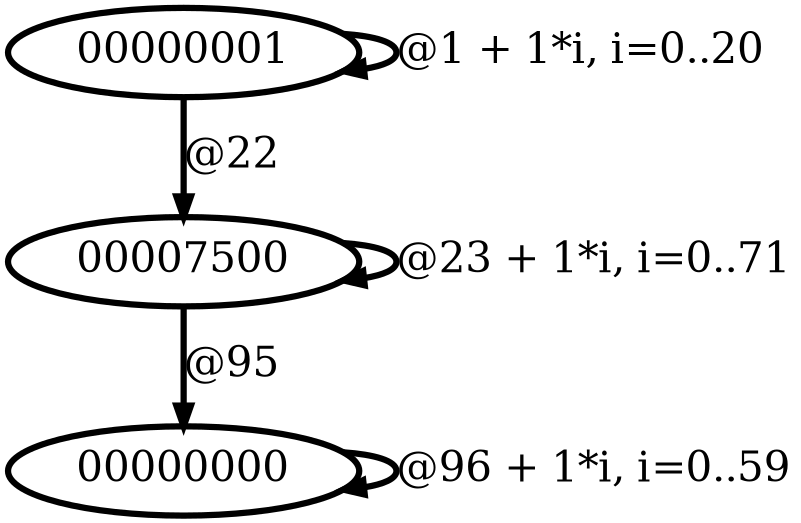 digraph G {
        node [style=rounded, penwidth=3, fontsize=20, shape=oval];
        "00000001" -> "00000001" [label="@1 + 1*i, i=0..20", color=black,arrowsize=1,style=bold,penwidth=3,fontsize=20];
"00000001" -> "00007500" [label="@22", color=black,arrowsize=1,style=bold,penwidth=3,fontsize=20];
"00007500" -> "00007500" [label="@23 + 1*i, i=0..71", color=black,arrowsize=1,style=bold,penwidth=3,fontsize=20];
"00007500" -> "00000000" [label="@95", color=black,arrowsize=1,style=bold,penwidth=3,fontsize=20];
"00000000" -> "00000000" [label="@96 + 1*i, i=0..59", color=black,arrowsize=1,style=bold,penwidth=3,fontsize=20];
}
